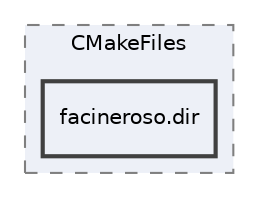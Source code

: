digraph "/home/francisco/Projects/gameEngines/Pong/build/facineroso/src/CMakeFiles/facineroso.dir"
{
 // LATEX_PDF_SIZE
  edge [fontname="Helvetica",fontsize="10",labelfontname="Helvetica",labelfontsize="10"];
  node [fontname="Helvetica",fontsize="10",shape=record];
  compound=true
  subgraph clusterdir_e2d2bac2acc590cd78e6bfedc2e379f1 {
    graph [ bgcolor="#edf0f7", pencolor="grey50", style="filled,dashed,", label="CMakeFiles", fontname="Helvetica", fontsize="10", URL="dir_e2d2bac2acc590cd78e6bfedc2e379f1.html"]
  dir_7b64df7519d19ab93a5be7b0ed64c699 [shape=box, label="facineroso.dir", style="filled,bold,", fillcolor="#edf0f7", color="grey25", URL="dir_7b64df7519d19ab93a5be7b0ed64c699.html"];
  }
}
